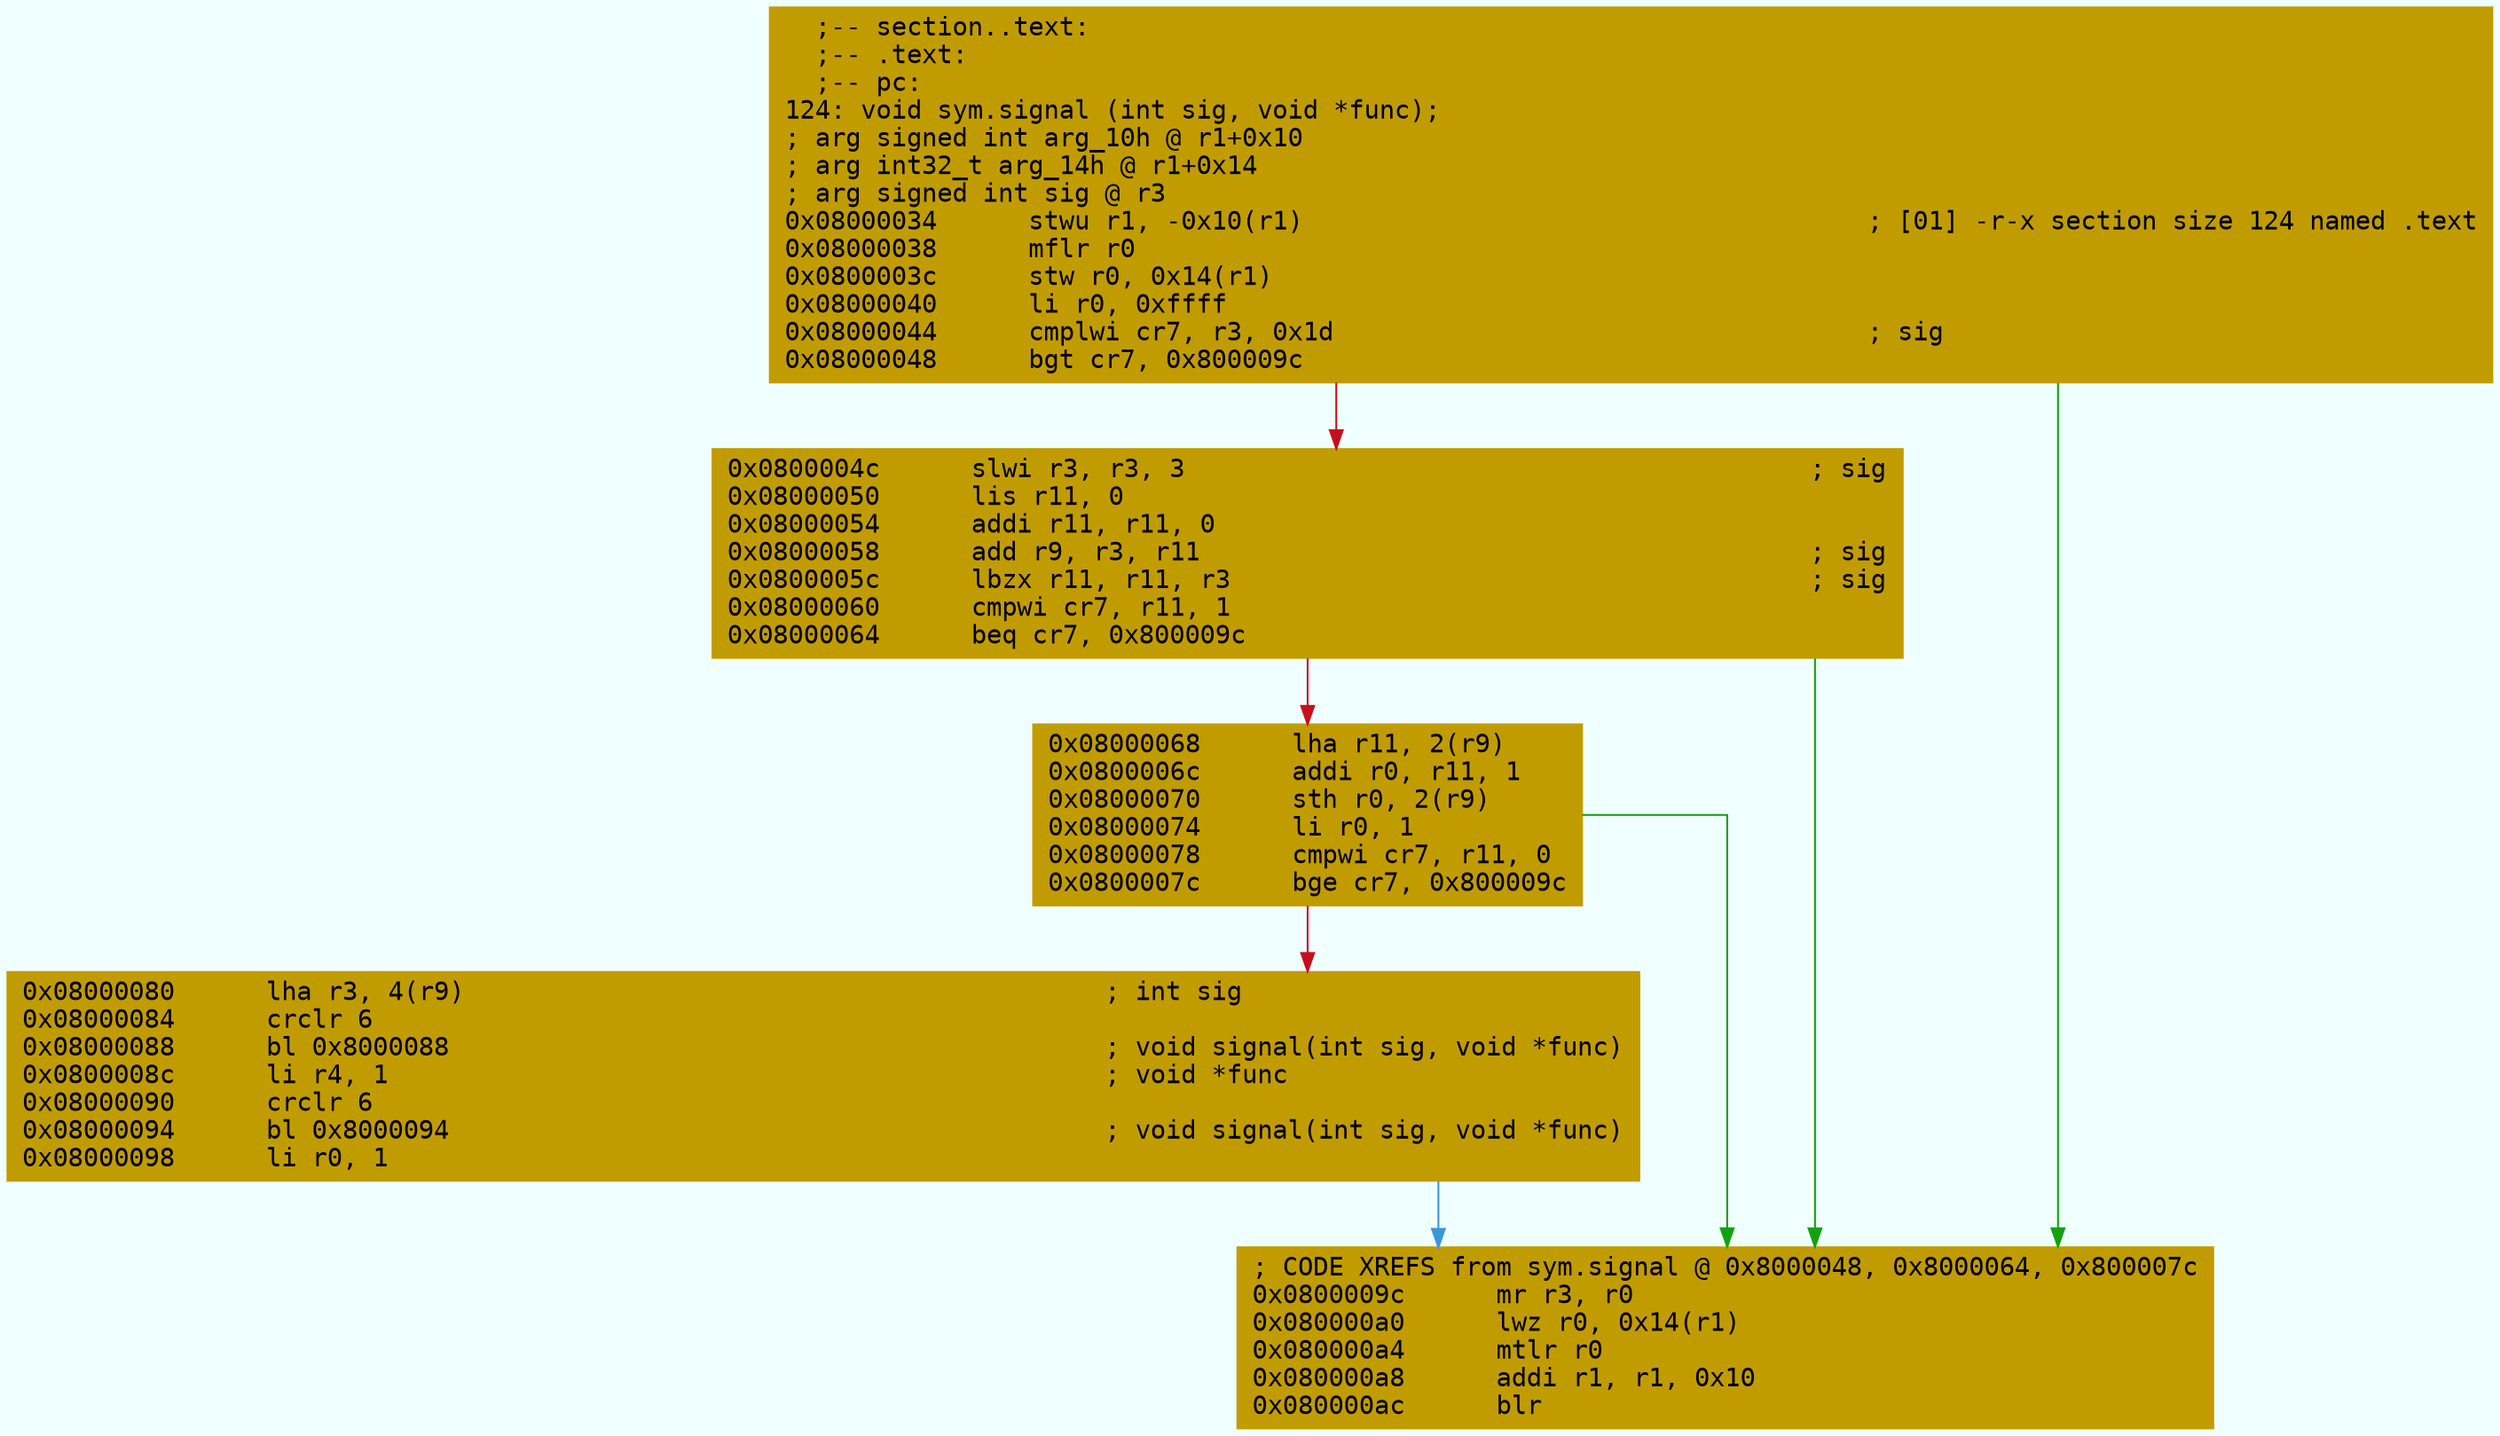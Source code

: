digraph code {
	graph [bgcolor=azure fontsize=8 fontname="Courier" splines="ortho"];
	node [fillcolor=gray style=filled shape=box];
	edge [arrowhead="normal"];
	"0x08000034" [URL="sym.signal/0x08000034", fillcolor="#c19c00",color="#c19c00", fontname="Courier",label="  ;-- section..text:\l  ;-- .text:\l  ;-- pc:\l124: void sym.signal (int sig, void *func);\l; arg signed int arg_10h @ r1+0x10\l; arg int32_t arg_14h @ r1+0x14\l; arg signed int sig @ r3\l0x08000034      stwu r1, -0x10(r1)                                     ; [01] -r-x section size 124 named .text\l0x08000038      mflr r0\l0x0800003c      stw r0, 0x14(r1)\l0x08000040      li r0, 0xffff\l0x08000044      cmplwi cr7, r3, 0x1d                                   ; sig\l0x08000048      bgt cr7, 0x800009c\l"]
	"0x0800004c" [URL="sym.signal/0x0800004c", fillcolor="#c19c00",color="#c19c00", fontname="Courier",label="0x0800004c      slwi r3, r3, 3                                         ; sig\l0x08000050      lis r11, 0\l0x08000054      addi r11, r11, 0\l0x08000058      add r9, r3, r11                                        ; sig\l0x0800005c      lbzx r11, r11, r3                                      ; sig\l0x08000060      cmpwi cr7, r11, 1\l0x08000064      beq cr7, 0x800009c\l"]
	"0x08000068" [URL="sym.signal/0x08000068", fillcolor="#c19c00",color="#c19c00", fontname="Courier",label="0x08000068      lha r11, 2(r9)\l0x0800006c      addi r0, r11, 1\l0x08000070      sth r0, 2(r9)\l0x08000074      li r0, 1\l0x08000078      cmpwi cr7, r11, 0\l0x0800007c      bge cr7, 0x800009c\l"]
	"0x08000080" [URL="sym.signal/0x08000080", fillcolor="#c19c00",color="#c19c00", fontname="Courier",label="0x08000080      lha r3, 4(r9)                                          ; int sig\l0x08000084      crclr 6\l0x08000088      bl 0x8000088                                           ; void signal(int sig, void *func)\l0x0800008c      li r4, 1                                               ; void *func\l0x08000090      crclr 6\l0x08000094      bl 0x8000094                                           ; void signal(int sig, void *func)\l0x08000098      li r0, 1\l"]
	"0x0800009c" [URL="sym.signal/0x0800009c", fillcolor="#c19c00",color="#c19c00", fontname="Courier",label="; CODE XREFS from sym.signal @ 0x8000048, 0x8000064, 0x800007c\l0x0800009c      mr r3, r0\l0x080000a0      lwz r0, 0x14(r1)\l0x080000a4      mtlr r0\l0x080000a8      addi r1, r1, 0x10\l0x080000ac      blr\l"]
        "0x08000034" -> "0x0800009c" [color="#13a10e"];
        "0x08000034" -> "0x0800004c" [color="#c50f1f"];
        "0x0800004c" -> "0x0800009c" [color="#13a10e"];
        "0x0800004c" -> "0x08000068" [color="#c50f1f"];
        "0x08000068" -> "0x0800009c" [color="#13a10e"];
        "0x08000068" -> "0x08000080" [color="#c50f1f"];
        "0x08000080" -> "0x0800009c" [color="#3a96dd"];
}

